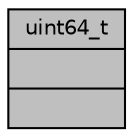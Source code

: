 digraph "uint64_t"
{
 // INTERACTIVE_SVG=YES
  bgcolor="transparent";
  edge [fontname="Helvetica",fontsize="10",labelfontname="Helvetica",labelfontsize="10"];
  node [fontname="Helvetica",fontsize="10",shape=record];
  Node1 [label="{uint64_t\n||}",height=0.2,width=0.4,color="black", fillcolor="grey75", style="filled", fontcolor="black"];
}
